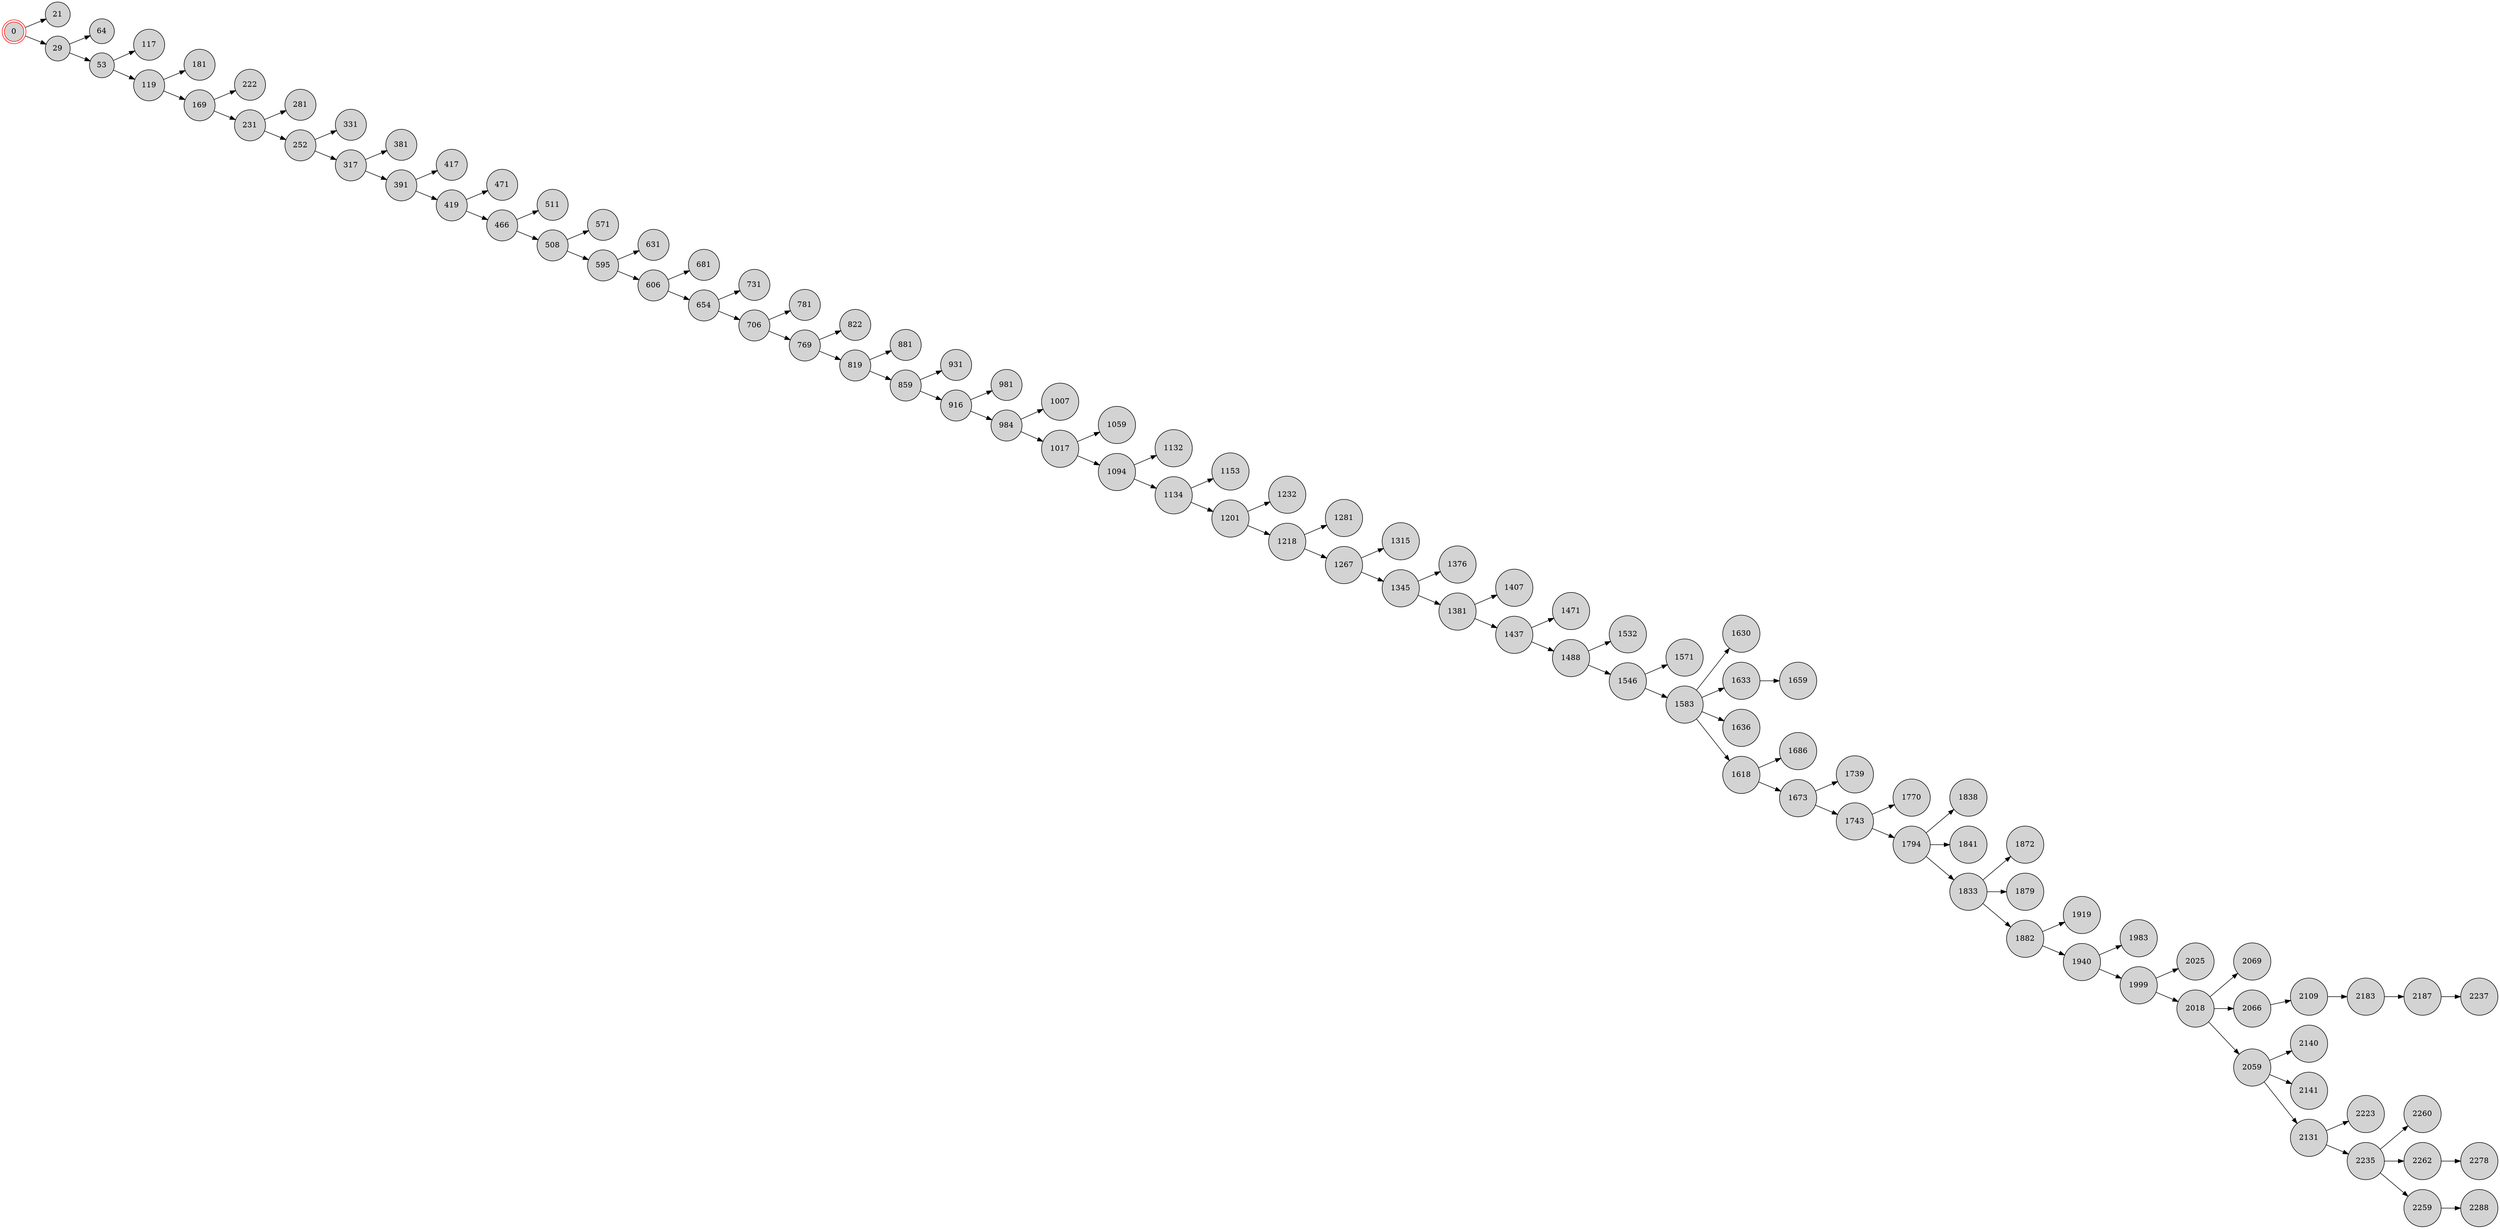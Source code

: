 digraph BlockchainTree {
    rankdir=LR;
    node [shape=circle, style=filled, fillcolor=lightgray];

    0 [shape=doublecircle, color=red];
    0 -> 21;
    0 -> 29;
    29 -> 64;
    29 -> 53;
    53 -> 117;
    53 -> 119;
    119 -> 181;
    119 -> 169;
    169 -> 222;
    169 -> 231;
    231 -> 281;
    231 -> 252;
    252 -> 331;
    252 -> 317;
    317 -> 381;
    317 -> 391;
    391 -> 417;
    391 -> 419;
    419 -> 471;
    419 -> 466;
    466 -> 511;
    466 -> 508;
    508 -> 571;
    508 -> 595;
    595 -> 631;
    595 -> 606;
    606 -> 681;
    606 -> 654;
    654 -> 731;
    654 -> 706;
    706 -> 781;
    706 -> 769;
    769 -> 822;
    769 -> 819;
    819 -> 881;
    819 -> 859;
    859 -> 931;
    859 -> 916;
    916 -> 981;
    916 -> 984;
    984 -> 1007;
    984 -> 1017;
    1017 -> 1059;
    1017 -> 1094;
    1094 -> 1132;
    1094 -> 1134;
    1134 -> 1153;
    1134 -> 1201;
    1201 -> 1232;
    1201 -> 1218;
    1218 -> 1281;
    1218 -> 1267;
    1267 -> 1315;
    1267 -> 1345;
    1345 -> 1376;
    1345 -> 1381;
    1381 -> 1407;
    1381 -> 1437;
    1437 -> 1471;
    1437 -> 1488;
    1488 -> 1532;
    1488 -> 1546;
    1546 -> 1571;
    1546 -> 1583;
    1583 -> 1630;
    1583 -> 1633;
    1583 -> 1636;
    1583 -> 1618;
    1618 -> 1686;
    1633 -> 1659;
    1618 -> 1673;
    1673 -> 1739;
    1673 -> 1743;
    1743 -> 1770;
    1743 -> 1794;
    1794 -> 1838;
    1794 -> 1841;
    1794 -> 1833;
    1833 -> 1872;
    1833 -> 1879;
    1833 -> 1882;
    1882 -> 1919;
    1882 -> 1940;
    1940 -> 1983;
    1940 -> 1999;
    1999 -> 2025;
    1999 -> 2018;
    2018 -> 2069;
    2018 -> 2066;
    2018 -> 2059;
    2059 -> 2140;
    2066 -> 2109;
    2109 -> 2183;
    2059 -> 2141;
    2059 -> 2131;
    2131 -> 2223;
    2183 -> 2187;
    2131 -> 2235;
    2235 -> 2260;
    2235 -> 2262;
    2262 -> 2278;
    2187 -> 2237;
    2235 -> 2259;
    2259 -> 2288;
}
